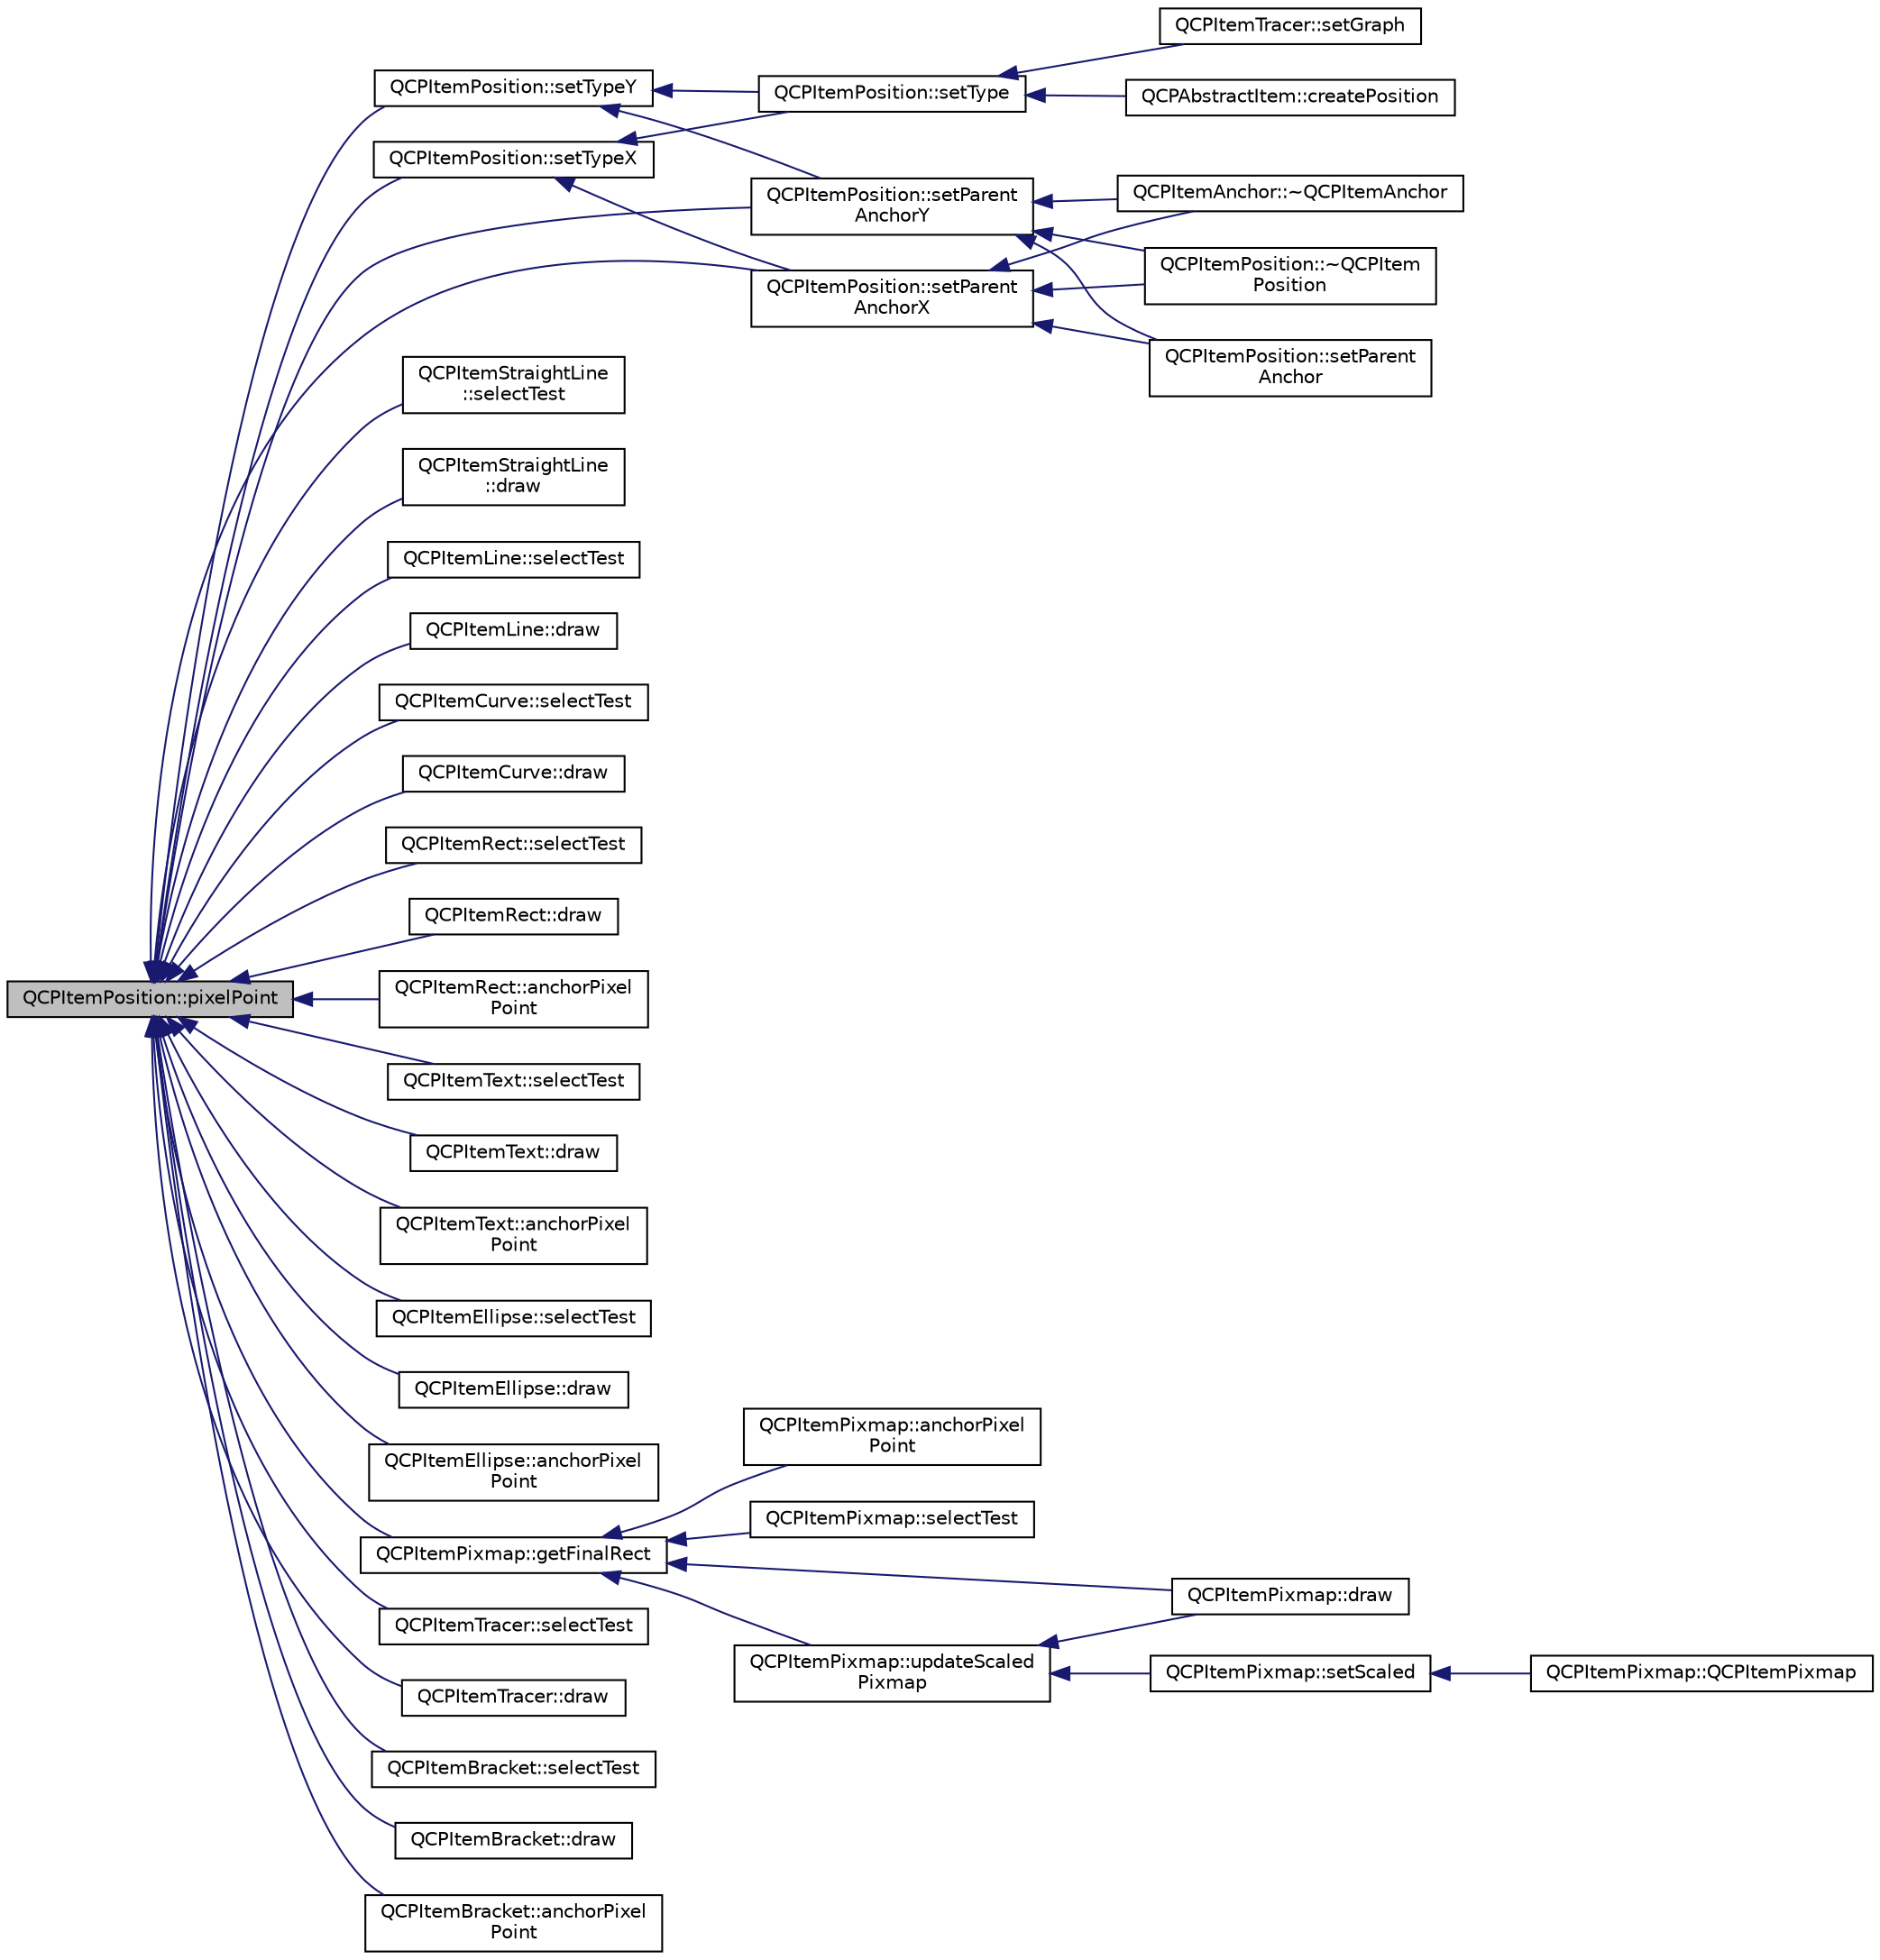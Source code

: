 digraph "QCPItemPosition::pixelPoint"
{
  edge [fontname="Helvetica",fontsize="10",labelfontname="Helvetica",labelfontsize="10"];
  node [fontname="Helvetica",fontsize="10",shape=record];
  rankdir="LR";
  Node87 [label="QCPItemPosition::pixelPoint",height=0.2,width=0.4,color="black", fillcolor="grey75", style="filled", fontcolor="black"];
  Node87 -> Node88 [dir="back",color="midnightblue",fontsize="10",style="solid",fontname="Helvetica"];
  Node88 [label="QCPItemPosition::setTypeX",height=0.2,width=0.4,color="black", fillcolor="white", style="filled",URL="$d1/dad/class_q_c_p_item_position.html#a2113b2351d6d00457fb3559a4e20c3ea"];
  Node88 -> Node89 [dir="back",color="midnightblue",fontsize="10",style="solid",fontname="Helvetica"];
  Node89 [label="QCPItemPosition::setType",height=0.2,width=0.4,color="black", fillcolor="white", style="filled",URL="$d1/dad/class_q_c_p_item_position.html#aa476abf71ed8fa4c537457ebb1a754ad"];
  Node89 -> Node90 [dir="back",color="midnightblue",fontsize="10",style="solid",fontname="Helvetica"];
  Node90 [label="QCPAbstractItem::createPosition",height=0.2,width=0.4,color="black", fillcolor="white", style="filled",URL="$da/d6a/class_q_c_p_abstract_item.html#a75036d39c4d4e2e1a7dd145fff915d32"];
  Node89 -> Node91 [dir="back",color="midnightblue",fontsize="10",style="solid",fontname="Helvetica"];
  Node91 [label="QCPItemTracer::setGraph",height=0.2,width=0.4,color="black", fillcolor="white", style="filled",URL="$d9/da3/class_q_c_p_item_tracer.html#af5886f4ded8dd68cb4f3388f390790c0"];
  Node88 -> Node92 [dir="back",color="midnightblue",fontsize="10",style="solid",fontname="Helvetica"];
  Node92 [label="QCPItemPosition::setParent\lAnchorX",height=0.2,width=0.4,color="black", fillcolor="white", style="filled",URL="$d1/dad/class_q_c_p_item_position.html#add71461a973927c74e42179480916d9c"];
  Node92 -> Node93 [dir="back",color="midnightblue",fontsize="10",style="solid",fontname="Helvetica"];
  Node93 [label="QCPItemAnchor::~QCPItemAnchor",height=0.2,width=0.4,color="black", fillcolor="white", style="filled",URL="$d4/d7c/class_q_c_p_item_anchor.html#a1868559407600688ee4d1a4621e81ceb"];
  Node92 -> Node94 [dir="back",color="midnightblue",fontsize="10",style="solid",fontname="Helvetica"];
  Node94 [label="QCPItemPosition::~QCPItem\lPosition",height=0.2,width=0.4,color="black", fillcolor="white", style="filled",URL="$d1/dad/class_q_c_p_item_position.html#ad8a289016f7a62332f9c865c39ab2047"];
  Node92 -> Node95 [dir="back",color="midnightblue",fontsize="10",style="solid",fontname="Helvetica"];
  Node95 [label="QCPItemPosition::setParent\lAnchor",height=0.2,width=0.4,color="black", fillcolor="white", style="filled",URL="$d1/dad/class_q_c_p_item_position.html#ac094d67a95d2dceafa0d50b9db3a7e51"];
  Node87 -> Node96 [dir="back",color="midnightblue",fontsize="10",style="solid",fontname="Helvetica"];
  Node96 [label="QCPItemPosition::setTypeY",height=0.2,width=0.4,color="black", fillcolor="white", style="filled",URL="$d1/dad/class_q_c_p_item_position.html#ac2a454aa5a54c1615c50686601ec4510"];
  Node96 -> Node89 [dir="back",color="midnightblue",fontsize="10",style="solid",fontname="Helvetica"];
  Node96 -> Node97 [dir="back",color="midnightblue",fontsize="10",style="solid",fontname="Helvetica"];
  Node97 [label="QCPItemPosition::setParent\lAnchorY",height=0.2,width=0.4,color="black", fillcolor="white", style="filled",URL="$d1/dad/class_q_c_p_item_position.html#add5ec1db9d19cec58a3b5c9e0a0c3f9d"];
  Node97 -> Node93 [dir="back",color="midnightblue",fontsize="10",style="solid",fontname="Helvetica"];
  Node97 -> Node94 [dir="back",color="midnightblue",fontsize="10",style="solid",fontname="Helvetica"];
  Node97 -> Node95 [dir="back",color="midnightblue",fontsize="10",style="solid",fontname="Helvetica"];
  Node87 -> Node92 [dir="back",color="midnightblue",fontsize="10",style="solid",fontname="Helvetica"];
  Node87 -> Node97 [dir="back",color="midnightblue",fontsize="10",style="solid",fontname="Helvetica"];
  Node87 -> Node98 [dir="back",color="midnightblue",fontsize="10",style="solid",fontname="Helvetica"];
  Node98 [label="QCPItemStraightLine\l::selectTest",height=0.2,width=0.4,color="black", fillcolor="white", style="filled",URL="$d0/d2a/class_q_c_p_item_straight_line.html#a1e5d99d79efb5871600c72bcd2891a0f"];
  Node87 -> Node99 [dir="back",color="midnightblue",fontsize="10",style="solid",fontname="Helvetica"];
  Node99 [label="QCPItemStraightLine\l::draw",height=0.2,width=0.4,color="black", fillcolor="white", style="filled",URL="$d0/d2a/class_q_c_p_item_straight_line.html#a2daa1e1253216c26565d56a2d5530170"];
  Node87 -> Node100 [dir="back",color="midnightblue",fontsize="10",style="solid",fontname="Helvetica"];
  Node100 [label="QCPItemLine::selectTest",height=0.2,width=0.4,color="black", fillcolor="white", style="filled",URL="$dd/d8c/class_q_c_p_item_line.html#ae6cc5183f568e5fa9d7827abe4d405b5"];
  Node87 -> Node101 [dir="back",color="midnightblue",fontsize="10",style="solid",fontname="Helvetica"];
  Node101 [label="QCPItemLine::draw",height=0.2,width=0.4,color="black", fillcolor="white", style="filled",URL="$dd/d8c/class_q_c_p_item_line.html#a1fc045dd33919f8006df0692aeb0e84a"];
  Node87 -> Node102 [dir="back",color="midnightblue",fontsize="10",style="solid",fontname="Helvetica"];
  Node102 [label="QCPItemCurve::selectTest",height=0.2,width=0.4,color="black", fillcolor="white", style="filled",URL="$df/d63/class_q_c_p_item_curve.html#a8018b8b3fc552a44ba87ca4b64c1523f"];
  Node87 -> Node103 [dir="back",color="midnightblue",fontsize="10",style="solid",fontname="Helvetica"];
  Node103 [label="QCPItemCurve::draw",height=0.2,width=0.4,color="black", fillcolor="white", style="filled",URL="$df/d63/class_q_c_p_item_curve.html#a56cb5b72cd02db2eda598274a39839a9"];
  Node87 -> Node104 [dir="back",color="midnightblue",fontsize="10",style="solid",fontname="Helvetica"];
  Node104 [label="QCPItemRect::selectTest",height=0.2,width=0.4,color="black", fillcolor="white", style="filled",URL="$d9/dcc/class_q_c_p_item_rect.html#abe1a6091591d3bad5e4efab2331f99ec"];
  Node87 -> Node105 [dir="back",color="midnightblue",fontsize="10",style="solid",fontname="Helvetica"];
  Node105 [label="QCPItemRect::draw",height=0.2,width=0.4,color="black", fillcolor="white", style="filled",URL="$d9/dcc/class_q_c_p_item_rect.html#a18cd583638b876cdd50f1a155ec182aa"];
  Node87 -> Node106 [dir="back",color="midnightblue",fontsize="10",style="solid",fontname="Helvetica"];
  Node106 [label="QCPItemRect::anchorPixel\lPoint",height=0.2,width=0.4,color="black", fillcolor="white", style="filled",URL="$d9/dcc/class_q_c_p_item_rect.html#af1c42e6142d1137673335982856d0ea6"];
  Node87 -> Node107 [dir="back",color="midnightblue",fontsize="10",style="solid",fontname="Helvetica"];
  Node107 [label="QCPItemText::selectTest",height=0.2,width=0.4,color="black", fillcolor="white", style="filled",URL="$d7/da0/class_q_c_p_item_text.html#aca74494fd5e769f331a6eb3e29f32916"];
  Node87 -> Node108 [dir="back",color="midnightblue",fontsize="10",style="solid",fontname="Helvetica"];
  Node108 [label="QCPItemText::draw",height=0.2,width=0.4,color="black", fillcolor="white", style="filled",URL="$d7/da0/class_q_c_p_item_text.html#a8793adb271ab79b4cf391dc55e9987f1"];
  Node87 -> Node109 [dir="back",color="midnightblue",fontsize="10",style="solid",fontname="Helvetica"];
  Node109 [label="QCPItemText::anchorPixel\lPoint",height=0.2,width=0.4,color="black", fillcolor="white", style="filled",URL="$d7/da0/class_q_c_p_item_text.html#a3f999a0a7664421373601206bc35cc7c"];
  Node87 -> Node110 [dir="back",color="midnightblue",fontsize="10",style="solid",fontname="Helvetica"];
  Node110 [label="QCPItemEllipse::selectTest",height=0.2,width=0.4,color="black", fillcolor="white", style="filled",URL="$da/d8f/class_q_c_p_item_ellipse.html#aa41be2180b2ace2e303b88d005c14243"];
  Node87 -> Node111 [dir="back",color="midnightblue",fontsize="10",style="solid",fontname="Helvetica"];
  Node111 [label="QCPItemEllipse::draw",height=0.2,width=0.4,color="black", fillcolor="white", style="filled",URL="$da/d8f/class_q_c_p_item_ellipse.html#afe97ec827adb05f000fe007783faae3c"];
  Node87 -> Node112 [dir="back",color="midnightblue",fontsize="10",style="solid",fontname="Helvetica"];
  Node112 [label="QCPItemEllipse::anchorPixel\lPoint",height=0.2,width=0.4,color="black", fillcolor="white", style="filled",URL="$da/d8f/class_q_c_p_item_ellipse.html#ac9de21db25a5b93594ee540533a4e7e4"];
  Node87 -> Node113 [dir="back",color="midnightblue",fontsize="10",style="solid",fontname="Helvetica"];
  Node113 [label="QCPItemPixmap::getFinalRect",height=0.2,width=0.4,color="black", fillcolor="white", style="filled",URL="$d7/dbd/class_q_c_p_item_pixmap.html#a4e7d803e5093c457a109f8fae56677c2"];
  Node113 -> Node114 [dir="back",color="midnightblue",fontsize="10",style="solid",fontname="Helvetica"];
  Node114 [label="QCPItemPixmap::selectTest",height=0.2,width=0.4,color="black", fillcolor="white", style="filled",URL="$d7/dbd/class_q_c_p_item_pixmap.html#a7583a98ebd3f35d2ac5d6c05fad25a6c"];
  Node113 -> Node115 [dir="back",color="midnightblue",fontsize="10",style="solid",fontname="Helvetica"];
  Node115 [label="QCPItemPixmap::draw",height=0.2,width=0.4,color="black", fillcolor="white", style="filled",URL="$d7/dbd/class_q_c_p_item_pixmap.html#a879e8076c2db01a38b34cfa73ec95d2f"];
  Node113 -> Node116 [dir="back",color="midnightblue",fontsize="10",style="solid",fontname="Helvetica"];
  Node116 [label="QCPItemPixmap::anchorPixel\lPoint",height=0.2,width=0.4,color="black", fillcolor="white", style="filled",URL="$d7/dbd/class_q_c_p_item_pixmap.html#a24d4072c0e50c608ddcc0840d853fc03"];
  Node113 -> Node117 [dir="back",color="midnightblue",fontsize="10",style="solid",fontname="Helvetica"];
  Node117 [label="QCPItemPixmap::updateScaled\lPixmap",height=0.2,width=0.4,color="black", fillcolor="white", style="filled",URL="$d7/dbd/class_q_c_p_item_pixmap.html#a8bced3027b326b290726cd1979c7cfc6"];
  Node117 -> Node118 [dir="back",color="midnightblue",fontsize="10",style="solid",fontname="Helvetica"];
  Node118 [label="QCPItemPixmap::setScaled",height=0.2,width=0.4,color="black", fillcolor="white", style="filled",URL="$d7/dbd/class_q_c_p_item_pixmap.html#aea813ff1b12163ae5d3ac182593b1d6f"];
  Node118 -> Node119 [dir="back",color="midnightblue",fontsize="10",style="solid",fontname="Helvetica"];
  Node119 [label="QCPItemPixmap::QCPItemPixmap",height=0.2,width=0.4,color="black", fillcolor="white", style="filled",URL="$d7/dbd/class_q_c_p_item_pixmap.html#aa6de42a37261b21a5480e7da122345c3"];
  Node117 -> Node115 [dir="back",color="midnightblue",fontsize="10",style="solid",fontname="Helvetica"];
  Node87 -> Node120 [dir="back",color="midnightblue",fontsize="10",style="solid",fontname="Helvetica"];
  Node120 [label="QCPItemTracer::selectTest",height=0.2,width=0.4,color="black", fillcolor="white", style="filled",URL="$d9/da3/class_q_c_p_item_tracer.html#ae1dc728384936184e7552a6d0d67fd75"];
  Node87 -> Node121 [dir="back",color="midnightblue",fontsize="10",style="solid",fontname="Helvetica"];
  Node121 [label="QCPItemTracer::draw",height=0.2,width=0.4,color="black", fillcolor="white", style="filled",URL="$d9/da3/class_q_c_p_item_tracer.html#aaaf49b48382c730ec9be0e74c2538315"];
  Node87 -> Node122 [dir="back",color="midnightblue",fontsize="10",style="solid",fontname="Helvetica"];
  Node122 [label="QCPItemBracket::selectTest",height=0.2,width=0.4,color="black", fillcolor="white", style="filled",URL="$d2/d64/class_q_c_p_item_bracket.html#a971299aa6fef75730d6f10efdaf48616"];
  Node87 -> Node123 [dir="back",color="midnightblue",fontsize="10",style="solid",fontname="Helvetica"];
  Node123 [label="QCPItemBracket::draw",height=0.2,width=0.4,color="black", fillcolor="white", style="filled",URL="$d2/d64/class_q_c_p_item_bracket.html#a8343cf0559c64886add7aa7f4b22f1a6"];
  Node87 -> Node124 [dir="back",color="midnightblue",fontsize="10",style="solid",fontname="Helvetica"];
  Node124 [label="QCPItemBracket::anchorPixel\lPoint",height=0.2,width=0.4,color="black", fillcolor="white", style="filled",URL="$d2/d64/class_q_c_p_item_bracket.html#a4ad167aab5d38e173171f0afc14a5dd3"];
}
